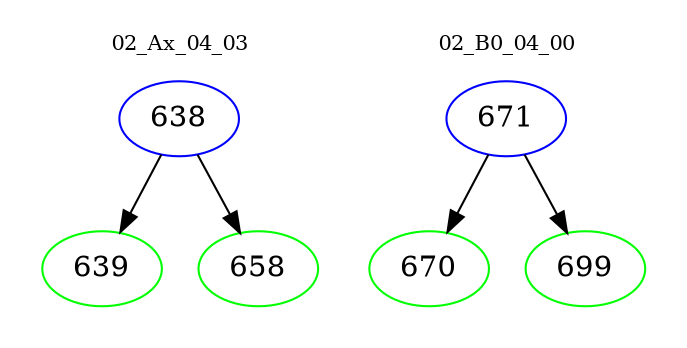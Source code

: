 digraph{
subgraph cluster_0 {
color = white
label = "02_Ax_04_03";
fontsize=10;
T0_638 [label="638", color="blue"]
T0_638 -> T0_639 [color="black"]
T0_639 [label="639", color="green"]
T0_638 -> T0_658 [color="black"]
T0_658 [label="658", color="green"]
}
subgraph cluster_1 {
color = white
label = "02_B0_04_00";
fontsize=10;
T1_671 [label="671", color="blue"]
T1_671 -> T1_670 [color="black"]
T1_670 [label="670", color="green"]
T1_671 -> T1_699 [color="black"]
T1_699 [label="699", color="green"]
}
}
